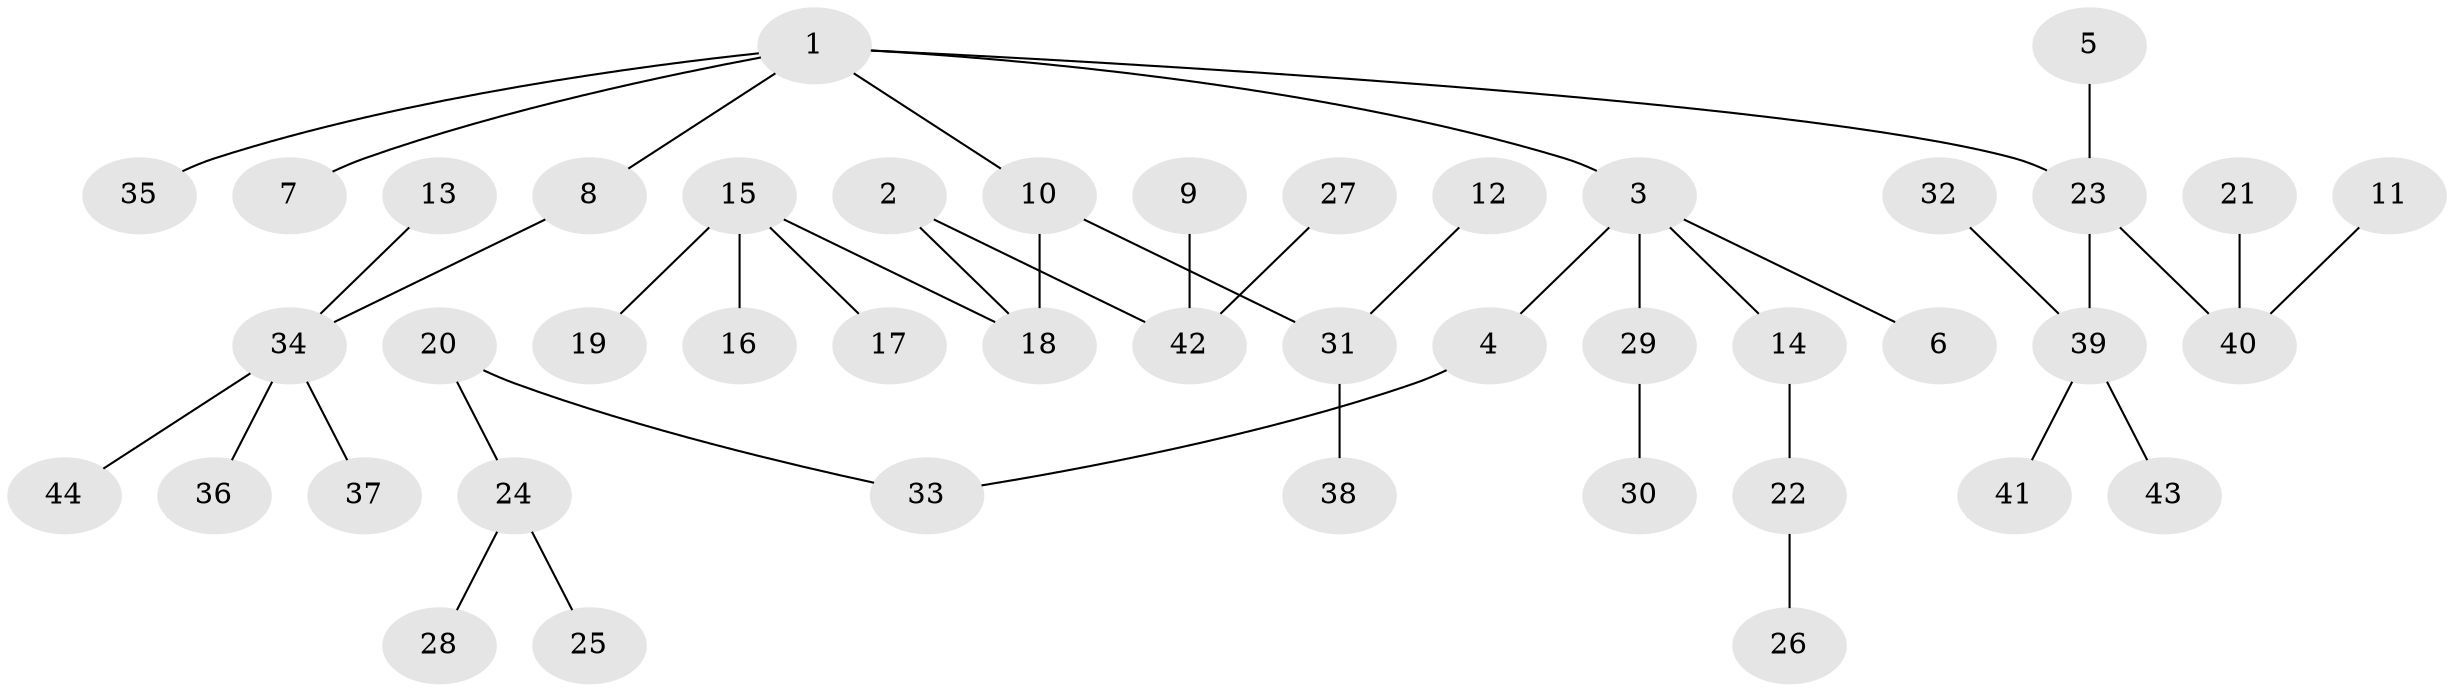 // original degree distribution, {5: 0.045454545454545456, 4: 0.06818181818181818, 1: 0.5340909090909091, 6: 0.011363636363636364, 3: 0.13636363636363635, 2: 0.19318181818181818, 7: 0.011363636363636364}
// Generated by graph-tools (version 1.1) at 2025/26/03/09/25 03:26:25]
// undirected, 44 vertices, 43 edges
graph export_dot {
graph [start="1"]
  node [color=gray90,style=filled];
  1;
  2;
  3;
  4;
  5;
  6;
  7;
  8;
  9;
  10;
  11;
  12;
  13;
  14;
  15;
  16;
  17;
  18;
  19;
  20;
  21;
  22;
  23;
  24;
  25;
  26;
  27;
  28;
  29;
  30;
  31;
  32;
  33;
  34;
  35;
  36;
  37;
  38;
  39;
  40;
  41;
  42;
  43;
  44;
  1 -- 3 [weight=1.0];
  1 -- 7 [weight=1.0];
  1 -- 8 [weight=1.0];
  1 -- 10 [weight=1.0];
  1 -- 23 [weight=1.0];
  1 -- 35 [weight=1.0];
  2 -- 18 [weight=1.0];
  2 -- 42 [weight=1.0];
  3 -- 4 [weight=1.0];
  3 -- 6 [weight=1.0];
  3 -- 14 [weight=1.0];
  3 -- 29 [weight=1.0];
  4 -- 33 [weight=1.0];
  5 -- 23 [weight=1.0];
  8 -- 34 [weight=1.0];
  9 -- 42 [weight=1.0];
  10 -- 18 [weight=1.0];
  10 -- 31 [weight=1.0];
  11 -- 40 [weight=1.0];
  12 -- 31 [weight=1.0];
  13 -- 34 [weight=1.0];
  14 -- 22 [weight=1.0];
  15 -- 16 [weight=1.0];
  15 -- 17 [weight=1.0];
  15 -- 18 [weight=1.0];
  15 -- 19 [weight=1.0];
  20 -- 24 [weight=1.0];
  20 -- 33 [weight=1.0];
  21 -- 40 [weight=1.0];
  22 -- 26 [weight=1.0];
  23 -- 39 [weight=1.0];
  23 -- 40 [weight=1.0];
  24 -- 25 [weight=1.0];
  24 -- 28 [weight=1.0];
  27 -- 42 [weight=1.0];
  29 -- 30 [weight=1.0];
  31 -- 38 [weight=1.0];
  32 -- 39 [weight=1.0];
  34 -- 36 [weight=1.0];
  34 -- 37 [weight=1.0];
  34 -- 44 [weight=1.0];
  39 -- 41 [weight=1.0];
  39 -- 43 [weight=1.0];
}
